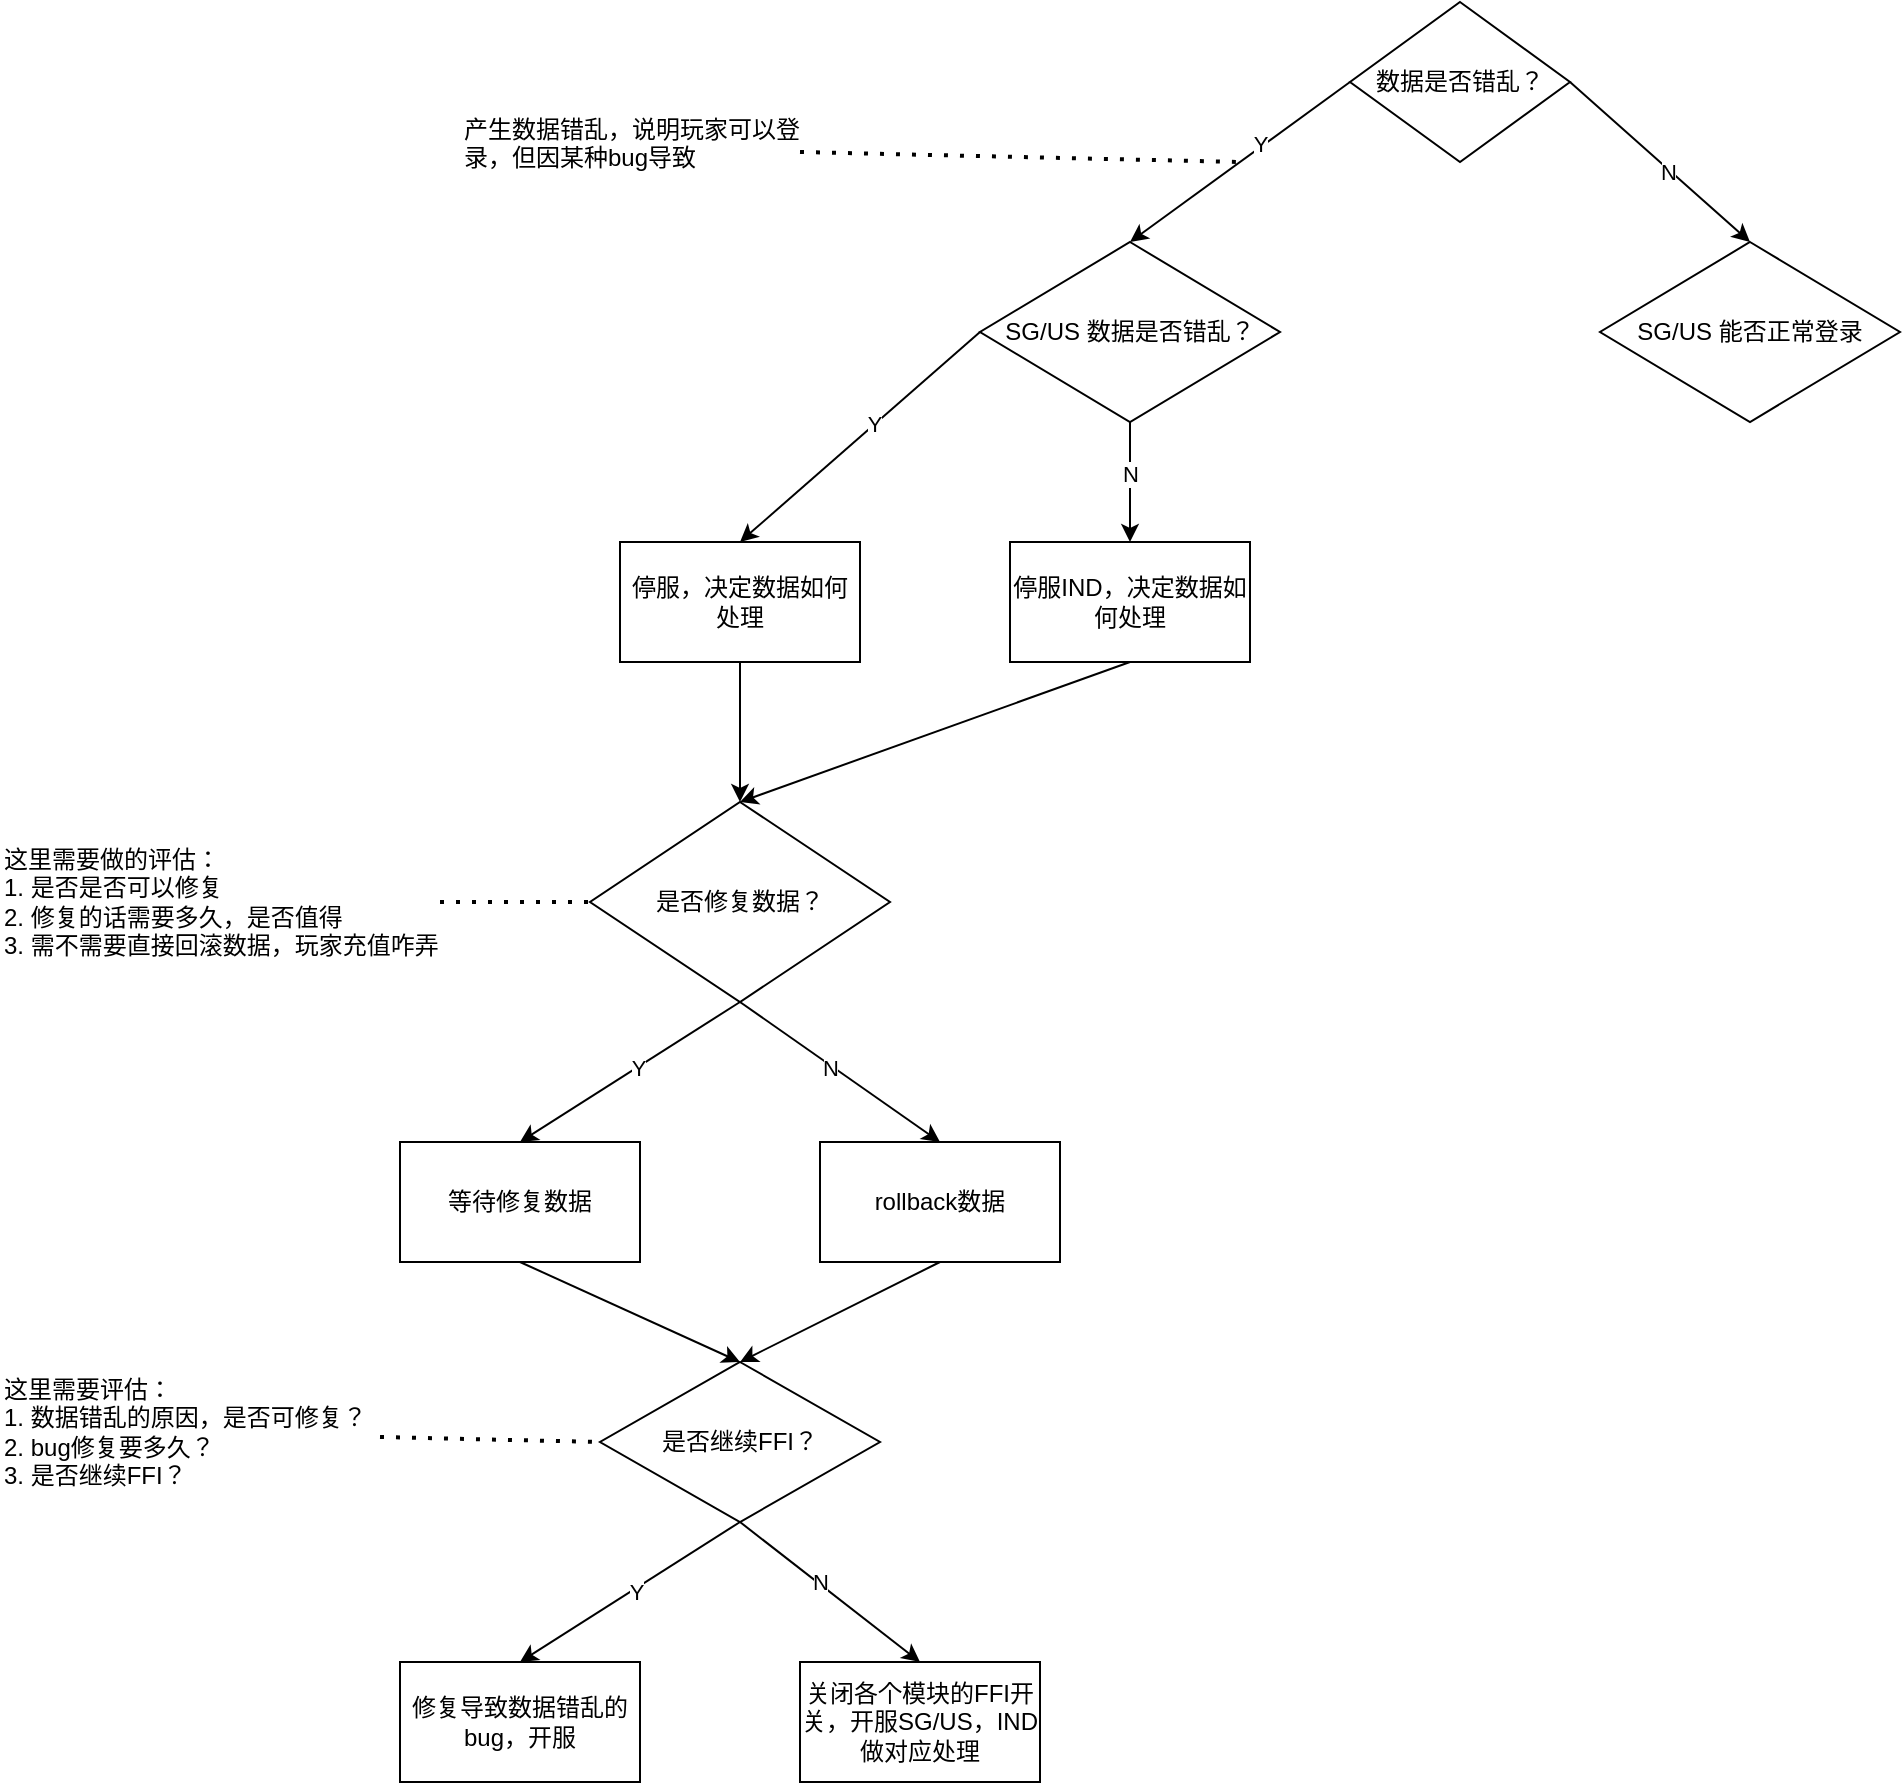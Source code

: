 <mxfile version="24.0.0" type="github">
  <diagram name="Page-1" id="dMgOdD4cIIBa18vav1fo">
    <mxGraphModel dx="943" dy="5336" grid="1" gridSize="10" guides="1" tooltips="1" connect="1" arrows="1" fold="1" page="1" pageScale="1" pageWidth="3300" pageHeight="4681" math="0" shadow="0">
      <root>
        <mxCell id="0" />
        <mxCell id="1" parent="0" />
        <mxCell id="D17rmmodyuU1DdpnlCYZ-1" value="数据是否错乱？" style="rhombus;whiteSpace=wrap;html=1;" vertex="1" parent="1">
          <mxGeometry x="1595" y="-4620" width="110" height="80" as="geometry" />
        </mxCell>
        <mxCell id="D17rmmodyuU1DdpnlCYZ-3" value="SG/US 数据是否错乱？" style="rhombus;whiteSpace=wrap;html=1;" vertex="1" parent="1">
          <mxGeometry x="1410" y="-4500" width="150" height="90" as="geometry" />
        </mxCell>
        <mxCell id="D17rmmodyuU1DdpnlCYZ-4" value="SG/US 能否正常登录" style="rhombus;whiteSpace=wrap;html=1;" vertex="1" parent="1">
          <mxGeometry x="1720" y="-4500" width="150" height="90" as="geometry" />
        </mxCell>
        <mxCell id="D17rmmodyuU1DdpnlCYZ-5" value="" style="endArrow=classic;html=1;rounded=0;exitX=0;exitY=0.5;exitDx=0;exitDy=0;entryX=0.5;entryY=0;entryDx=0;entryDy=0;" edge="1" parent="1" source="D17rmmodyuU1DdpnlCYZ-1" target="D17rmmodyuU1DdpnlCYZ-3">
          <mxGeometry width="50" height="50" relative="1" as="geometry">
            <mxPoint x="1690" y="-4390" as="sourcePoint" />
            <mxPoint x="1740" y="-4440" as="targetPoint" />
          </mxGeometry>
        </mxCell>
        <mxCell id="D17rmmodyuU1DdpnlCYZ-6" value="Y" style="edgeLabel;html=1;align=center;verticalAlign=middle;resizable=0;points=[];" vertex="1" connectable="0" parent="D17rmmodyuU1DdpnlCYZ-5">
          <mxGeometry x="-0.201" y="-2" relative="1" as="geometry">
            <mxPoint as="offset" />
          </mxGeometry>
        </mxCell>
        <mxCell id="D17rmmodyuU1DdpnlCYZ-7" value="停服，决定数据如何处理" style="rounded=0;whiteSpace=wrap;html=1;" vertex="1" parent="1">
          <mxGeometry x="1230" y="-4350" width="120" height="60" as="geometry" />
        </mxCell>
        <mxCell id="D17rmmodyuU1DdpnlCYZ-8" value="" style="endArrow=classic;html=1;rounded=0;exitX=0;exitY=0.5;exitDx=0;exitDy=0;entryX=0.5;entryY=0;entryDx=0;entryDy=0;" edge="1" parent="1" source="D17rmmodyuU1DdpnlCYZ-3" target="D17rmmodyuU1DdpnlCYZ-7">
          <mxGeometry width="50" height="50" relative="1" as="geometry">
            <mxPoint x="1450" y="-4290" as="sourcePoint" />
            <mxPoint x="1500" y="-4340" as="targetPoint" />
          </mxGeometry>
        </mxCell>
        <mxCell id="D17rmmodyuU1DdpnlCYZ-10" value="Y" style="edgeLabel;html=1;align=center;verticalAlign=middle;resizable=0;points=[];" vertex="1" connectable="0" parent="D17rmmodyuU1DdpnlCYZ-8">
          <mxGeometry x="-0.117" y="-1" relative="1" as="geometry">
            <mxPoint as="offset" />
          </mxGeometry>
        </mxCell>
        <mxCell id="D17rmmodyuU1DdpnlCYZ-9" value="是否修复数据？" style="rhombus;whiteSpace=wrap;html=1;" vertex="1" parent="1">
          <mxGeometry x="1215" y="-4220" width="150" height="100" as="geometry" />
        </mxCell>
        <mxCell id="D17rmmodyuU1DdpnlCYZ-11" value="" style="endArrow=classic;html=1;rounded=0;exitX=0.5;exitY=1;exitDx=0;exitDy=0;entryX=0.5;entryY=0;entryDx=0;entryDy=0;" edge="1" parent="1" source="D17rmmodyuU1DdpnlCYZ-7" target="D17rmmodyuU1DdpnlCYZ-9">
          <mxGeometry width="50" height="50" relative="1" as="geometry">
            <mxPoint x="1450" y="-4280" as="sourcePoint" />
            <mxPoint x="1500" y="-4330" as="targetPoint" />
          </mxGeometry>
        </mxCell>
        <mxCell id="D17rmmodyuU1DdpnlCYZ-15" value="这里需要做的评估：&lt;br&gt;1. 是否是否可以修复&lt;div&gt;2. 修复的话需要多久，是否值得&lt;/div&gt;&lt;div&gt;3. 需不需要直接回滚数据，玩家充值咋弄&lt;/div&gt;" style="text;html=1;align=left;verticalAlign=top;whiteSpace=wrap;rounded=0;" vertex="1" parent="1">
          <mxGeometry x="920" y="-4205" width="220" height="70" as="geometry" />
        </mxCell>
        <mxCell id="D17rmmodyuU1DdpnlCYZ-16" value="" style="endArrow=none;dashed=1;html=1;dashPattern=1 3;strokeWidth=2;rounded=0;entryX=0;entryY=0.5;entryDx=0;entryDy=0;exitX=1;exitY=0.5;exitDx=0;exitDy=0;" edge="1" parent="1" source="D17rmmodyuU1DdpnlCYZ-15" target="D17rmmodyuU1DdpnlCYZ-9">
          <mxGeometry width="50" height="50" relative="1" as="geometry">
            <mxPoint x="1040" y="-4060" as="sourcePoint" />
            <mxPoint x="1090" y="-4110" as="targetPoint" />
          </mxGeometry>
        </mxCell>
        <mxCell id="D17rmmodyuU1DdpnlCYZ-17" value="等待修复数据" style="rounded=0;whiteSpace=wrap;html=1;" vertex="1" parent="1">
          <mxGeometry x="1120" y="-4050" width="120" height="60" as="geometry" />
        </mxCell>
        <mxCell id="D17rmmodyuU1DdpnlCYZ-18" value="" style="endArrow=classic;html=1;rounded=0;exitX=0.5;exitY=1;exitDx=0;exitDy=0;entryX=0.5;entryY=0;entryDx=0;entryDy=0;" edge="1" parent="1" source="D17rmmodyuU1DdpnlCYZ-9" target="D17rmmodyuU1DdpnlCYZ-17">
          <mxGeometry width="50" height="50" relative="1" as="geometry">
            <mxPoint x="1360" y="-4070" as="sourcePoint" />
            <mxPoint x="1410" y="-4120" as="targetPoint" />
          </mxGeometry>
        </mxCell>
        <mxCell id="D17rmmodyuU1DdpnlCYZ-19" value="Y" style="edgeLabel;html=1;align=center;verticalAlign=middle;resizable=0;points=[];" vertex="1" connectable="0" parent="D17rmmodyuU1DdpnlCYZ-18">
          <mxGeometry x="-0.066" relative="1" as="geometry">
            <mxPoint as="offset" />
          </mxGeometry>
        </mxCell>
        <mxCell id="D17rmmodyuU1DdpnlCYZ-20" value="rollback数据" style="rounded=0;whiteSpace=wrap;html=1;" vertex="1" parent="1">
          <mxGeometry x="1330" y="-4050" width="120" height="60" as="geometry" />
        </mxCell>
        <mxCell id="D17rmmodyuU1DdpnlCYZ-21" value="" style="endArrow=classic;html=1;rounded=0;exitX=0.5;exitY=1;exitDx=0;exitDy=0;entryX=0.5;entryY=0;entryDx=0;entryDy=0;" edge="1" parent="1" source="D17rmmodyuU1DdpnlCYZ-9" target="D17rmmodyuU1DdpnlCYZ-20">
          <mxGeometry width="50" height="50" relative="1" as="geometry">
            <mxPoint x="1360" y="-4070" as="sourcePoint" />
            <mxPoint x="1410" y="-4120" as="targetPoint" />
          </mxGeometry>
        </mxCell>
        <mxCell id="D17rmmodyuU1DdpnlCYZ-22" value="N" style="edgeLabel;html=1;align=center;verticalAlign=middle;resizable=0;points=[];" vertex="1" connectable="0" parent="D17rmmodyuU1DdpnlCYZ-21">
          <mxGeometry x="-0.094" y="-1" relative="1" as="geometry">
            <mxPoint as="offset" />
          </mxGeometry>
        </mxCell>
        <mxCell id="D17rmmodyuU1DdpnlCYZ-23" value="是否继续FFI？" style="rhombus;whiteSpace=wrap;html=1;" vertex="1" parent="1">
          <mxGeometry x="1220" y="-3940" width="140" height="80" as="geometry" />
        </mxCell>
        <mxCell id="D17rmmodyuU1DdpnlCYZ-24" value="" style="endArrow=classic;html=1;rounded=0;exitX=0.5;exitY=1;exitDx=0;exitDy=0;entryX=0.5;entryY=0;entryDx=0;entryDy=0;" edge="1" parent="1" source="D17rmmodyuU1DdpnlCYZ-17" target="D17rmmodyuU1DdpnlCYZ-23">
          <mxGeometry width="50" height="50" relative="1" as="geometry">
            <mxPoint x="1360" y="-3840" as="sourcePoint" />
            <mxPoint x="1410" y="-3890" as="targetPoint" />
          </mxGeometry>
        </mxCell>
        <mxCell id="D17rmmodyuU1DdpnlCYZ-25" value="" style="endArrow=classic;html=1;rounded=0;exitX=0.5;exitY=1;exitDx=0;exitDy=0;entryX=0.5;entryY=0;entryDx=0;entryDy=0;" edge="1" parent="1" source="D17rmmodyuU1DdpnlCYZ-20" target="D17rmmodyuU1DdpnlCYZ-23">
          <mxGeometry width="50" height="50" relative="1" as="geometry">
            <mxPoint x="1360" y="-3840" as="sourcePoint" />
            <mxPoint x="1410" y="-3890" as="targetPoint" />
          </mxGeometry>
        </mxCell>
        <mxCell id="D17rmmodyuU1DdpnlCYZ-26" value="这里需要评估：&lt;div&gt;1. 数据错乱的原因，是否可修复？&lt;/div&gt;&lt;div&gt;2. bug修复要多久？&lt;/div&gt;&lt;div&gt;3. 是否继续FFI？&lt;/div&gt;" style="text;html=1;align=left;verticalAlign=top;whiteSpace=wrap;rounded=0;" vertex="1" parent="1">
          <mxGeometry x="920" y="-3940" width="190" height="75" as="geometry" />
        </mxCell>
        <mxCell id="D17rmmodyuU1DdpnlCYZ-27" value="" style="endArrow=none;dashed=1;html=1;dashPattern=1 3;strokeWidth=2;rounded=0;exitX=1;exitY=0.5;exitDx=0;exitDy=0;entryX=0;entryY=0.5;entryDx=0;entryDy=0;" edge="1" parent="1" source="D17rmmodyuU1DdpnlCYZ-26" target="D17rmmodyuU1DdpnlCYZ-23">
          <mxGeometry width="50" height="50" relative="1" as="geometry">
            <mxPoint x="1270" y="-3840" as="sourcePoint" />
            <mxPoint x="1320" y="-3890" as="targetPoint" />
          </mxGeometry>
        </mxCell>
        <mxCell id="D17rmmodyuU1DdpnlCYZ-28" value="产生数据错乱，说明玩家可以登录，但因某种bug导致" style="text;html=1;align=left;verticalAlign=top;whiteSpace=wrap;rounded=0;" vertex="1" parent="1">
          <mxGeometry x="1150" y="-4570" width="170" height="50" as="geometry" />
        </mxCell>
        <mxCell id="D17rmmodyuU1DdpnlCYZ-29" value="" style="endArrow=none;dashed=1;html=1;dashPattern=1 3;strokeWidth=2;rounded=0;exitX=1;exitY=0.5;exitDx=0;exitDy=0;" edge="1" parent="1" source="D17rmmodyuU1DdpnlCYZ-28">
          <mxGeometry width="50" height="50" relative="1" as="geometry">
            <mxPoint x="1410" y="-4510" as="sourcePoint" />
            <mxPoint x="1540" y="-4540" as="targetPoint" />
          </mxGeometry>
        </mxCell>
        <mxCell id="D17rmmodyuU1DdpnlCYZ-30" value="修复导致数据错乱的bug，开服" style="rounded=0;whiteSpace=wrap;html=1;" vertex="1" parent="1">
          <mxGeometry x="1120" y="-3790" width="120" height="60" as="geometry" />
        </mxCell>
        <mxCell id="D17rmmodyuU1DdpnlCYZ-31" value="" style="endArrow=classic;html=1;rounded=0;exitX=0.5;exitY=1;exitDx=0;exitDy=0;entryX=0.5;entryY=0;entryDx=0;entryDy=0;" edge="1" parent="1" source="D17rmmodyuU1DdpnlCYZ-23" target="D17rmmodyuU1DdpnlCYZ-30">
          <mxGeometry width="50" height="50" relative="1" as="geometry">
            <mxPoint x="1270" y="-3850" as="sourcePoint" />
            <mxPoint x="1320" y="-3900" as="targetPoint" />
          </mxGeometry>
        </mxCell>
        <mxCell id="D17rmmodyuU1DdpnlCYZ-32" value="Y" style="edgeLabel;html=1;align=center;verticalAlign=middle;resizable=0;points=[];" vertex="1" connectable="0" parent="D17rmmodyuU1DdpnlCYZ-31">
          <mxGeometry x="-0.031" y="1" relative="1" as="geometry">
            <mxPoint as="offset" />
          </mxGeometry>
        </mxCell>
        <mxCell id="D17rmmodyuU1DdpnlCYZ-33" value="关闭各个模块的FFI开关，开服SG/US，IND做对应处理" style="rounded=0;whiteSpace=wrap;html=1;" vertex="1" parent="1">
          <mxGeometry x="1320" y="-3790" width="120" height="60" as="geometry" />
        </mxCell>
        <mxCell id="D17rmmodyuU1DdpnlCYZ-34" value="" style="endArrow=classic;html=1;rounded=0;exitX=0.5;exitY=1;exitDx=0;exitDy=0;entryX=0.5;entryY=0;entryDx=0;entryDy=0;" edge="1" parent="1" source="D17rmmodyuU1DdpnlCYZ-23" target="D17rmmodyuU1DdpnlCYZ-33">
          <mxGeometry width="50" height="50" relative="1" as="geometry">
            <mxPoint x="1270" y="-3850" as="sourcePoint" />
            <mxPoint x="1320" y="-3900" as="targetPoint" />
          </mxGeometry>
        </mxCell>
        <mxCell id="D17rmmodyuU1DdpnlCYZ-35" value="N" style="edgeLabel;html=1;align=center;verticalAlign=middle;resizable=0;points=[];" vertex="1" connectable="0" parent="D17rmmodyuU1DdpnlCYZ-34">
          <mxGeometry x="-0.142" y="1" relative="1" as="geometry">
            <mxPoint as="offset" />
          </mxGeometry>
        </mxCell>
        <mxCell id="D17rmmodyuU1DdpnlCYZ-36" value="停服IND，决定数据如何处理" style="rounded=0;whiteSpace=wrap;html=1;" vertex="1" parent="1">
          <mxGeometry x="1425" y="-4350" width="120" height="60" as="geometry" />
        </mxCell>
        <mxCell id="D17rmmodyuU1DdpnlCYZ-37" value="" style="endArrow=classic;html=1;rounded=0;exitX=0.5;exitY=1;exitDx=0;exitDy=0;" edge="1" parent="1" source="D17rmmodyuU1DdpnlCYZ-3" target="D17rmmodyuU1DdpnlCYZ-36">
          <mxGeometry width="50" height="50" relative="1" as="geometry">
            <mxPoint x="1380" y="-4220" as="sourcePoint" />
            <mxPoint x="1430" y="-4270" as="targetPoint" />
          </mxGeometry>
        </mxCell>
        <mxCell id="D17rmmodyuU1DdpnlCYZ-38" value="N" style="edgeLabel;html=1;align=center;verticalAlign=middle;resizable=0;points=[];" vertex="1" connectable="0" parent="D17rmmodyuU1DdpnlCYZ-37">
          <mxGeometry x="-0.152" relative="1" as="geometry">
            <mxPoint as="offset" />
          </mxGeometry>
        </mxCell>
        <mxCell id="D17rmmodyuU1DdpnlCYZ-39" value="" style="endArrow=classic;html=1;rounded=0;exitX=0.5;exitY=1;exitDx=0;exitDy=0;" edge="1" parent="1" source="D17rmmodyuU1DdpnlCYZ-36">
          <mxGeometry width="50" height="50" relative="1" as="geometry">
            <mxPoint x="1380" y="-4220" as="sourcePoint" />
            <mxPoint x="1290" y="-4220" as="targetPoint" />
          </mxGeometry>
        </mxCell>
        <mxCell id="D17rmmodyuU1DdpnlCYZ-40" value="" style="endArrow=classic;html=1;rounded=0;exitX=1;exitY=0.5;exitDx=0;exitDy=0;entryX=0.5;entryY=0;entryDx=0;entryDy=0;" edge="1" parent="1" source="D17rmmodyuU1DdpnlCYZ-1" target="D17rmmodyuU1DdpnlCYZ-4">
          <mxGeometry width="50" height="50" relative="1" as="geometry">
            <mxPoint x="1680" y="-4310" as="sourcePoint" />
            <mxPoint x="1730" y="-4360" as="targetPoint" />
          </mxGeometry>
        </mxCell>
        <mxCell id="D17rmmodyuU1DdpnlCYZ-41" value="N" style="edgeLabel;html=1;align=center;verticalAlign=middle;resizable=0;points=[];" vertex="1" connectable="0" parent="D17rmmodyuU1DdpnlCYZ-40">
          <mxGeometry x="0.105" y="-1" relative="1" as="geometry">
            <mxPoint as="offset" />
          </mxGeometry>
        </mxCell>
      </root>
    </mxGraphModel>
  </diagram>
</mxfile>
